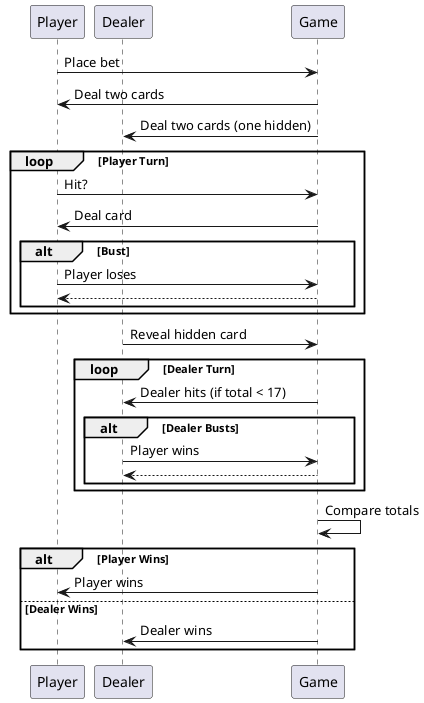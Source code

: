 @startuml
participant Player
participant Dealer
participant Game

Player -> Game: Place bet
Game -> Player: Deal two cards
Game -> Dealer: Deal two cards (one hidden)

loop Player Turn
    Player -> Game: Hit?
    Game -> Player: Deal card
    alt Bust
        Player -> Game: Player loses
        return
    end
end

Dealer -> Game: Reveal hidden card
loop Dealer Turn
    Game -> Dealer: Dealer hits (if total < 17)
    alt Dealer Busts
        Dealer -> Game: Player wins
        return
    end
end

Game -> Game: Compare totals
alt Player Wins
    Game -> Player: Player wins
else Dealer Wins
    Game -> Dealer: Dealer wins
end
@enduml